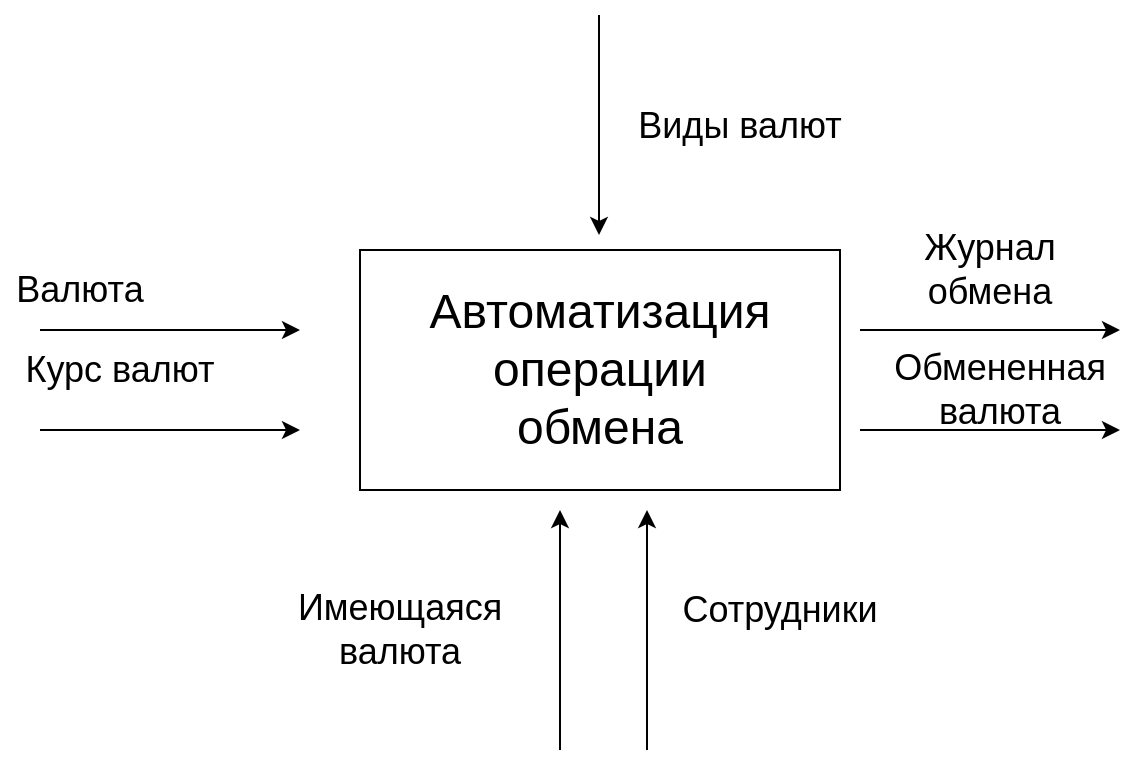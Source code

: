 <mxfile version="14.4.3" type="device"><diagram id="y-JAAzC_ff1kH6N_ufVR" name="Page-1"><mxGraphModel dx="1422" dy="763" grid="1" gridSize="10" guides="1" tooltips="1" connect="1" arrows="1" fold="1" page="1" pageScale="1" pageWidth="1169" pageHeight="827" math="0" shadow="0"><root><mxCell id="0"/><mxCell id="1" parent="0"/><mxCell id="032_A9ye9yRjC3tEAbzO-1" value="" style="rounded=0;whiteSpace=wrap;html=1;" vertex="1" parent="1"><mxGeometry x="440" y="240" width="240" height="120" as="geometry"/></mxCell><mxCell id="032_A9ye9yRjC3tEAbzO-2" value="" style="endArrow=classic;html=1;" edge="1" parent="1"><mxGeometry width="50" height="50" relative="1" as="geometry"><mxPoint x="280" y="280" as="sourcePoint"/><mxPoint x="410" y="280" as="targetPoint"/></mxGeometry></mxCell><mxCell id="032_A9ye9yRjC3tEAbzO-3" value="" style="endArrow=classic;html=1;" edge="1" parent="1"><mxGeometry width="50" height="50" relative="1" as="geometry"><mxPoint x="280" y="330" as="sourcePoint"/><mxPoint x="410" y="330" as="targetPoint"/></mxGeometry></mxCell><mxCell id="032_A9ye9yRjC3tEAbzO-4" value="" style="endArrow=classic;html=1;" edge="1" parent="1"><mxGeometry width="50" height="50" relative="1" as="geometry"><mxPoint x="690" y="280" as="sourcePoint"/><mxPoint x="820" y="280" as="targetPoint"/></mxGeometry></mxCell><mxCell id="032_A9ye9yRjC3tEAbzO-5" value="" style="endArrow=classic;html=1;" edge="1" parent="1"><mxGeometry width="50" height="50" relative="1" as="geometry"><mxPoint x="690" y="330" as="sourcePoint"/><mxPoint x="820" y="330" as="targetPoint"/></mxGeometry></mxCell><mxCell id="032_A9ye9yRjC3tEAbzO-6" value="" style="endArrow=classic;html=1;" edge="1" parent="1"><mxGeometry width="50" height="50" relative="1" as="geometry"><mxPoint x="559.5" y="122.5" as="sourcePoint"/><mxPoint x="559.5" y="232.5" as="targetPoint"/></mxGeometry></mxCell><mxCell id="032_A9ye9yRjC3tEAbzO-7" value="" style="endArrow=classic;html=1;" edge="1" parent="1"><mxGeometry width="50" height="50" relative="1" as="geometry"><mxPoint x="540" y="490" as="sourcePoint"/><mxPoint x="540" y="370" as="targetPoint"/></mxGeometry></mxCell><mxCell id="032_A9ye9yRjC3tEAbzO-8" value="" style="endArrow=classic;html=1;" edge="1" parent="1"><mxGeometry width="50" height="50" relative="1" as="geometry"><mxPoint x="583.5" y="490" as="sourcePoint"/><mxPoint x="583.5" y="370" as="targetPoint"/></mxGeometry></mxCell><mxCell id="032_A9ye9yRjC3tEAbzO-9" value="&lt;p style=&quot;font-size: 18px&quot;&gt;Валюта&lt;/p&gt;" style="text;html=1;strokeColor=none;fillColor=none;align=center;verticalAlign=middle;whiteSpace=wrap;rounded=0;" vertex="1" parent="1"><mxGeometry x="280" y="250" width="40" height="20" as="geometry"/></mxCell><mxCell id="032_A9ye9yRjC3tEAbzO-10" value="&lt;p style=&quot;font-size: 18px&quot;&gt;Курс валют&lt;/p&gt;" style="text;html=1;strokeColor=none;fillColor=none;align=center;verticalAlign=middle;whiteSpace=wrap;rounded=0;direction=south;" vertex="1" parent="1"><mxGeometry x="260" y="272.5" width="120" height="55" as="geometry"/></mxCell><mxCell id="032_A9ye9yRjC3tEAbzO-11" value="&lt;p style=&quot;font-size: 18px&quot;&gt;Виды валют&lt;/p&gt;" style="text;html=1;strokeColor=none;fillColor=none;align=center;verticalAlign=middle;whiteSpace=wrap;rounded=0;direction=south;" vertex="1" parent="1"><mxGeometry x="570" y="150" width="120" height="55" as="geometry"/></mxCell><mxCell id="032_A9ye9yRjC3tEAbzO-12" value="&lt;p style=&quot;font-size: 18px&quot;&gt;Имеющаяся валюта&lt;/p&gt;" style="text;html=1;strokeColor=none;fillColor=none;align=center;verticalAlign=middle;whiteSpace=wrap;rounded=0;" vertex="1" parent="1"><mxGeometry x="440" y="420" width="40" height="20" as="geometry"/></mxCell><mxCell id="032_A9ye9yRjC3tEAbzO-13" value="&lt;p style=&quot;font-size: 18px&quot;&gt;Сотрудники&lt;/p&gt;" style="text;html=1;strokeColor=none;fillColor=none;align=center;verticalAlign=middle;whiteSpace=wrap;rounded=0;" vertex="1" parent="1"><mxGeometry x="630" y="410" width="40" height="20" as="geometry"/></mxCell><mxCell id="032_A9ye9yRjC3tEAbzO-14" value="&lt;p style=&quot;font-size: 18px&quot;&gt;Журнал обмена&lt;/p&gt;" style="text;html=1;strokeColor=none;fillColor=none;align=center;verticalAlign=middle;whiteSpace=wrap;rounded=0;" vertex="1" parent="1"><mxGeometry x="720" y="240" width="70" height="20" as="geometry"/></mxCell><mxCell id="032_A9ye9yRjC3tEAbzO-15" value="&lt;p style=&quot;text-align: center ; font-size: 18px&quot;&gt;Обмененная валюта&lt;/p&gt;" style="text;html=1;strokeColor=none;fillColor=none;align=center;verticalAlign=middle;whiteSpace=wrap;rounded=0;" vertex="1" parent="1"><mxGeometry x="740" y="300" width="40" height="20" as="geometry"/></mxCell><mxCell id="032_A9ye9yRjC3tEAbzO-16" value="&lt;p style=&quot;font-size: 24px;&quot;&gt;Автоматизация операции обмена&lt;/p&gt;" style="text;html=1;strokeColor=none;fillColor=none;align=center;verticalAlign=middle;whiteSpace=wrap;rounded=0;fontSize=24;" vertex="1" parent="1"><mxGeometry x="535" y="290" width="50" height="20" as="geometry"/></mxCell></root></mxGraphModel></diagram></mxfile>